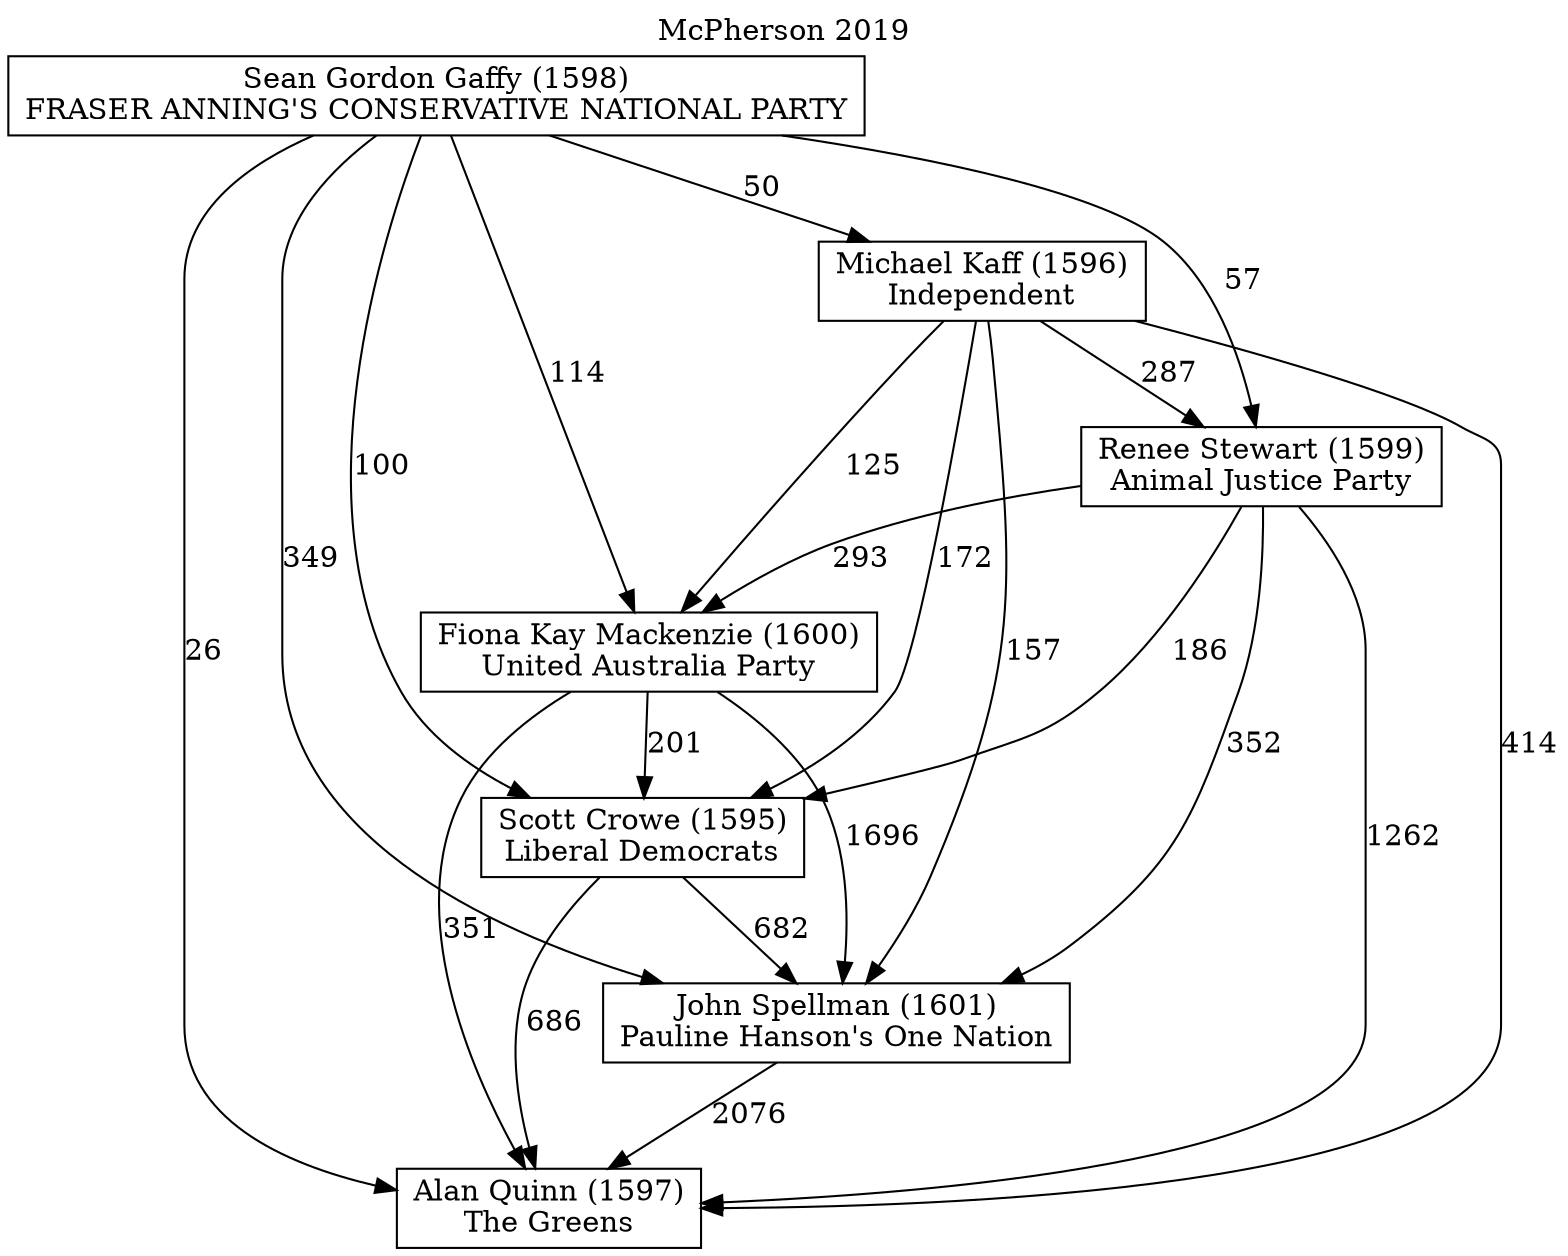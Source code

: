 // House preference flow
digraph "Alan Quinn (1597)_McPherson_2019" {
	graph [label="McPherson 2019" labelloc=t]
	node [shape=box]
	"Alan Quinn (1597)" [label="Alan Quinn (1597)
The Greens"]
	"John Spellman (1601)" [label="John Spellman (1601)
Pauline Hanson's One Nation"]
	"Scott Crowe (1595)" [label="Scott Crowe (1595)
Liberal Democrats"]
	"Fiona Kay Mackenzie (1600)" [label="Fiona Kay Mackenzie (1600)
United Australia Party"]
	"Renee Stewart (1599)" [label="Renee Stewart (1599)
Animal Justice Party"]
	"Michael Kaff (1596)" [label="Michael Kaff (1596)
Independent"]
	"Sean Gordon Gaffy (1598)" [label="Sean Gordon Gaffy (1598)
FRASER ANNING'S CONSERVATIVE NATIONAL PARTY"]
	"Alan Quinn (1597)" [label="Alan Quinn (1597)
The Greens"]
	"Scott Crowe (1595)" [label="Scott Crowe (1595)
Liberal Democrats"]
	"Fiona Kay Mackenzie (1600)" [label="Fiona Kay Mackenzie (1600)
United Australia Party"]
	"Renee Stewart (1599)" [label="Renee Stewart (1599)
Animal Justice Party"]
	"Michael Kaff (1596)" [label="Michael Kaff (1596)
Independent"]
	"Sean Gordon Gaffy (1598)" [label="Sean Gordon Gaffy (1598)
FRASER ANNING'S CONSERVATIVE NATIONAL PARTY"]
	"Alan Quinn (1597)" [label="Alan Quinn (1597)
The Greens"]
	"Fiona Kay Mackenzie (1600)" [label="Fiona Kay Mackenzie (1600)
United Australia Party"]
	"Renee Stewart (1599)" [label="Renee Stewart (1599)
Animal Justice Party"]
	"Michael Kaff (1596)" [label="Michael Kaff (1596)
Independent"]
	"Sean Gordon Gaffy (1598)" [label="Sean Gordon Gaffy (1598)
FRASER ANNING'S CONSERVATIVE NATIONAL PARTY"]
	"Alan Quinn (1597)" [label="Alan Quinn (1597)
The Greens"]
	"Renee Stewart (1599)" [label="Renee Stewart (1599)
Animal Justice Party"]
	"Michael Kaff (1596)" [label="Michael Kaff (1596)
Independent"]
	"Sean Gordon Gaffy (1598)" [label="Sean Gordon Gaffy (1598)
FRASER ANNING'S CONSERVATIVE NATIONAL PARTY"]
	"Alan Quinn (1597)" [label="Alan Quinn (1597)
The Greens"]
	"Michael Kaff (1596)" [label="Michael Kaff (1596)
Independent"]
	"Sean Gordon Gaffy (1598)" [label="Sean Gordon Gaffy (1598)
FRASER ANNING'S CONSERVATIVE NATIONAL PARTY"]
	"Alan Quinn (1597)" [label="Alan Quinn (1597)
The Greens"]
	"Sean Gordon Gaffy (1598)" [label="Sean Gordon Gaffy (1598)
FRASER ANNING'S CONSERVATIVE NATIONAL PARTY"]
	"Sean Gordon Gaffy (1598)" [label="Sean Gordon Gaffy (1598)
FRASER ANNING'S CONSERVATIVE NATIONAL PARTY"]
	"Michael Kaff (1596)" [label="Michael Kaff (1596)
Independent"]
	"Sean Gordon Gaffy (1598)" [label="Sean Gordon Gaffy (1598)
FRASER ANNING'S CONSERVATIVE NATIONAL PARTY"]
	"Sean Gordon Gaffy (1598)" [label="Sean Gordon Gaffy (1598)
FRASER ANNING'S CONSERVATIVE NATIONAL PARTY"]
	"Renee Stewart (1599)" [label="Renee Stewart (1599)
Animal Justice Party"]
	"Michael Kaff (1596)" [label="Michael Kaff (1596)
Independent"]
	"Sean Gordon Gaffy (1598)" [label="Sean Gordon Gaffy (1598)
FRASER ANNING'S CONSERVATIVE NATIONAL PARTY"]
	"Renee Stewart (1599)" [label="Renee Stewart (1599)
Animal Justice Party"]
	"Sean Gordon Gaffy (1598)" [label="Sean Gordon Gaffy (1598)
FRASER ANNING'S CONSERVATIVE NATIONAL PARTY"]
	"Sean Gordon Gaffy (1598)" [label="Sean Gordon Gaffy (1598)
FRASER ANNING'S CONSERVATIVE NATIONAL PARTY"]
	"Michael Kaff (1596)" [label="Michael Kaff (1596)
Independent"]
	"Sean Gordon Gaffy (1598)" [label="Sean Gordon Gaffy (1598)
FRASER ANNING'S CONSERVATIVE NATIONAL PARTY"]
	"Sean Gordon Gaffy (1598)" [label="Sean Gordon Gaffy (1598)
FRASER ANNING'S CONSERVATIVE NATIONAL PARTY"]
	"Fiona Kay Mackenzie (1600)" [label="Fiona Kay Mackenzie (1600)
United Australia Party"]
	"Renee Stewart (1599)" [label="Renee Stewart (1599)
Animal Justice Party"]
	"Michael Kaff (1596)" [label="Michael Kaff (1596)
Independent"]
	"Sean Gordon Gaffy (1598)" [label="Sean Gordon Gaffy (1598)
FRASER ANNING'S CONSERVATIVE NATIONAL PARTY"]
	"Fiona Kay Mackenzie (1600)" [label="Fiona Kay Mackenzie (1600)
United Australia Party"]
	"Michael Kaff (1596)" [label="Michael Kaff (1596)
Independent"]
	"Sean Gordon Gaffy (1598)" [label="Sean Gordon Gaffy (1598)
FRASER ANNING'S CONSERVATIVE NATIONAL PARTY"]
	"Fiona Kay Mackenzie (1600)" [label="Fiona Kay Mackenzie (1600)
United Australia Party"]
	"Sean Gordon Gaffy (1598)" [label="Sean Gordon Gaffy (1598)
FRASER ANNING'S CONSERVATIVE NATIONAL PARTY"]
	"Sean Gordon Gaffy (1598)" [label="Sean Gordon Gaffy (1598)
FRASER ANNING'S CONSERVATIVE NATIONAL PARTY"]
	"Michael Kaff (1596)" [label="Michael Kaff (1596)
Independent"]
	"Sean Gordon Gaffy (1598)" [label="Sean Gordon Gaffy (1598)
FRASER ANNING'S CONSERVATIVE NATIONAL PARTY"]
	"Sean Gordon Gaffy (1598)" [label="Sean Gordon Gaffy (1598)
FRASER ANNING'S CONSERVATIVE NATIONAL PARTY"]
	"Renee Stewart (1599)" [label="Renee Stewart (1599)
Animal Justice Party"]
	"Michael Kaff (1596)" [label="Michael Kaff (1596)
Independent"]
	"Sean Gordon Gaffy (1598)" [label="Sean Gordon Gaffy (1598)
FRASER ANNING'S CONSERVATIVE NATIONAL PARTY"]
	"Renee Stewart (1599)" [label="Renee Stewart (1599)
Animal Justice Party"]
	"Sean Gordon Gaffy (1598)" [label="Sean Gordon Gaffy (1598)
FRASER ANNING'S CONSERVATIVE NATIONAL PARTY"]
	"Sean Gordon Gaffy (1598)" [label="Sean Gordon Gaffy (1598)
FRASER ANNING'S CONSERVATIVE NATIONAL PARTY"]
	"Michael Kaff (1596)" [label="Michael Kaff (1596)
Independent"]
	"Sean Gordon Gaffy (1598)" [label="Sean Gordon Gaffy (1598)
FRASER ANNING'S CONSERVATIVE NATIONAL PARTY"]
	"Sean Gordon Gaffy (1598)" [label="Sean Gordon Gaffy (1598)
FRASER ANNING'S CONSERVATIVE NATIONAL PARTY"]
	"Scott Crowe (1595)" [label="Scott Crowe (1595)
Liberal Democrats"]
	"Fiona Kay Mackenzie (1600)" [label="Fiona Kay Mackenzie (1600)
United Australia Party"]
	"Renee Stewart (1599)" [label="Renee Stewart (1599)
Animal Justice Party"]
	"Michael Kaff (1596)" [label="Michael Kaff (1596)
Independent"]
	"Sean Gordon Gaffy (1598)" [label="Sean Gordon Gaffy (1598)
FRASER ANNING'S CONSERVATIVE NATIONAL PARTY"]
	"Scott Crowe (1595)" [label="Scott Crowe (1595)
Liberal Democrats"]
	"Renee Stewart (1599)" [label="Renee Stewart (1599)
Animal Justice Party"]
	"Michael Kaff (1596)" [label="Michael Kaff (1596)
Independent"]
	"Sean Gordon Gaffy (1598)" [label="Sean Gordon Gaffy (1598)
FRASER ANNING'S CONSERVATIVE NATIONAL PARTY"]
	"Scott Crowe (1595)" [label="Scott Crowe (1595)
Liberal Democrats"]
	"Michael Kaff (1596)" [label="Michael Kaff (1596)
Independent"]
	"Sean Gordon Gaffy (1598)" [label="Sean Gordon Gaffy (1598)
FRASER ANNING'S CONSERVATIVE NATIONAL PARTY"]
	"Scott Crowe (1595)" [label="Scott Crowe (1595)
Liberal Democrats"]
	"Sean Gordon Gaffy (1598)" [label="Sean Gordon Gaffy (1598)
FRASER ANNING'S CONSERVATIVE NATIONAL PARTY"]
	"Sean Gordon Gaffy (1598)" [label="Sean Gordon Gaffy (1598)
FRASER ANNING'S CONSERVATIVE NATIONAL PARTY"]
	"Michael Kaff (1596)" [label="Michael Kaff (1596)
Independent"]
	"Sean Gordon Gaffy (1598)" [label="Sean Gordon Gaffy (1598)
FRASER ANNING'S CONSERVATIVE NATIONAL PARTY"]
	"Sean Gordon Gaffy (1598)" [label="Sean Gordon Gaffy (1598)
FRASER ANNING'S CONSERVATIVE NATIONAL PARTY"]
	"Renee Stewart (1599)" [label="Renee Stewart (1599)
Animal Justice Party"]
	"Michael Kaff (1596)" [label="Michael Kaff (1596)
Independent"]
	"Sean Gordon Gaffy (1598)" [label="Sean Gordon Gaffy (1598)
FRASER ANNING'S CONSERVATIVE NATIONAL PARTY"]
	"Renee Stewart (1599)" [label="Renee Stewart (1599)
Animal Justice Party"]
	"Sean Gordon Gaffy (1598)" [label="Sean Gordon Gaffy (1598)
FRASER ANNING'S CONSERVATIVE NATIONAL PARTY"]
	"Sean Gordon Gaffy (1598)" [label="Sean Gordon Gaffy (1598)
FRASER ANNING'S CONSERVATIVE NATIONAL PARTY"]
	"Michael Kaff (1596)" [label="Michael Kaff (1596)
Independent"]
	"Sean Gordon Gaffy (1598)" [label="Sean Gordon Gaffy (1598)
FRASER ANNING'S CONSERVATIVE NATIONAL PARTY"]
	"Sean Gordon Gaffy (1598)" [label="Sean Gordon Gaffy (1598)
FRASER ANNING'S CONSERVATIVE NATIONAL PARTY"]
	"Fiona Kay Mackenzie (1600)" [label="Fiona Kay Mackenzie (1600)
United Australia Party"]
	"Renee Stewart (1599)" [label="Renee Stewart (1599)
Animal Justice Party"]
	"Michael Kaff (1596)" [label="Michael Kaff (1596)
Independent"]
	"Sean Gordon Gaffy (1598)" [label="Sean Gordon Gaffy (1598)
FRASER ANNING'S CONSERVATIVE NATIONAL PARTY"]
	"Fiona Kay Mackenzie (1600)" [label="Fiona Kay Mackenzie (1600)
United Australia Party"]
	"Michael Kaff (1596)" [label="Michael Kaff (1596)
Independent"]
	"Sean Gordon Gaffy (1598)" [label="Sean Gordon Gaffy (1598)
FRASER ANNING'S CONSERVATIVE NATIONAL PARTY"]
	"Fiona Kay Mackenzie (1600)" [label="Fiona Kay Mackenzie (1600)
United Australia Party"]
	"Sean Gordon Gaffy (1598)" [label="Sean Gordon Gaffy (1598)
FRASER ANNING'S CONSERVATIVE NATIONAL PARTY"]
	"Sean Gordon Gaffy (1598)" [label="Sean Gordon Gaffy (1598)
FRASER ANNING'S CONSERVATIVE NATIONAL PARTY"]
	"Michael Kaff (1596)" [label="Michael Kaff (1596)
Independent"]
	"Sean Gordon Gaffy (1598)" [label="Sean Gordon Gaffy (1598)
FRASER ANNING'S CONSERVATIVE NATIONAL PARTY"]
	"Sean Gordon Gaffy (1598)" [label="Sean Gordon Gaffy (1598)
FRASER ANNING'S CONSERVATIVE NATIONAL PARTY"]
	"Renee Stewart (1599)" [label="Renee Stewart (1599)
Animal Justice Party"]
	"Michael Kaff (1596)" [label="Michael Kaff (1596)
Independent"]
	"Sean Gordon Gaffy (1598)" [label="Sean Gordon Gaffy (1598)
FRASER ANNING'S CONSERVATIVE NATIONAL PARTY"]
	"Renee Stewart (1599)" [label="Renee Stewart (1599)
Animal Justice Party"]
	"Sean Gordon Gaffy (1598)" [label="Sean Gordon Gaffy (1598)
FRASER ANNING'S CONSERVATIVE NATIONAL PARTY"]
	"Sean Gordon Gaffy (1598)" [label="Sean Gordon Gaffy (1598)
FRASER ANNING'S CONSERVATIVE NATIONAL PARTY"]
	"Michael Kaff (1596)" [label="Michael Kaff (1596)
Independent"]
	"Sean Gordon Gaffy (1598)" [label="Sean Gordon Gaffy (1598)
FRASER ANNING'S CONSERVATIVE NATIONAL PARTY"]
	"Sean Gordon Gaffy (1598)" [label="Sean Gordon Gaffy (1598)
FRASER ANNING'S CONSERVATIVE NATIONAL PARTY"]
	"John Spellman (1601)" [label="John Spellman (1601)
Pauline Hanson's One Nation"]
	"Scott Crowe (1595)" [label="Scott Crowe (1595)
Liberal Democrats"]
	"Fiona Kay Mackenzie (1600)" [label="Fiona Kay Mackenzie (1600)
United Australia Party"]
	"Renee Stewart (1599)" [label="Renee Stewart (1599)
Animal Justice Party"]
	"Michael Kaff (1596)" [label="Michael Kaff (1596)
Independent"]
	"Sean Gordon Gaffy (1598)" [label="Sean Gordon Gaffy (1598)
FRASER ANNING'S CONSERVATIVE NATIONAL PARTY"]
	"John Spellman (1601)" [label="John Spellman (1601)
Pauline Hanson's One Nation"]
	"Fiona Kay Mackenzie (1600)" [label="Fiona Kay Mackenzie (1600)
United Australia Party"]
	"Renee Stewart (1599)" [label="Renee Stewart (1599)
Animal Justice Party"]
	"Michael Kaff (1596)" [label="Michael Kaff (1596)
Independent"]
	"Sean Gordon Gaffy (1598)" [label="Sean Gordon Gaffy (1598)
FRASER ANNING'S CONSERVATIVE NATIONAL PARTY"]
	"John Spellman (1601)" [label="John Spellman (1601)
Pauline Hanson's One Nation"]
	"Renee Stewart (1599)" [label="Renee Stewart (1599)
Animal Justice Party"]
	"Michael Kaff (1596)" [label="Michael Kaff (1596)
Independent"]
	"Sean Gordon Gaffy (1598)" [label="Sean Gordon Gaffy (1598)
FRASER ANNING'S CONSERVATIVE NATIONAL PARTY"]
	"John Spellman (1601)" [label="John Spellman (1601)
Pauline Hanson's One Nation"]
	"Michael Kaff (1596)" [label="Michael Kaff (1596)
Independent"]
	"Sean Gordon Gaffy (1598)" [label="Sean Gordon Gaffy (1598)
FRASER ANNING'S CONSERVATIVE NATIONAL PARTY"]
	"John Spellman (1601)" [label="John Spellman (1601)
Pauline Hanson's One Nation"]
	"Sean Gordon Gaffy (1598)" [label="Sean Gordon Gaffy (1598)
FRASER ANNING'S CONSERVATIVE NATIONAL PARTY"]
	"Sean Gordon Gaffy (1598)" [label="Sean Gordon Gaffy (1598)
FRASER ANNING'S CONSERVATIVE NATIONAL PARTY"]
	"Michael Kaff (1596)" [label="Michael Kaff (1596)
Independent"]
	"Sean Gordon Gaffy (1598)" [label="Sean Gordon Gaffy (1598)
FRASER ANNING'S CONSERVATIVE NATIONAL PARTY"]
	"Sean Gordon Gaffy (1598)" [label="Sean Gordon Gaffy (1598)
FRASER ANNING'S CONSERVATIVE NATIONAL PARTY"]
	"Renee Stewart (1599)" [label="Renee Stewart (1599)
Animal Justice Party"]
	"Michael Kaff (1596)" [label="Michael Kaff (1596)
Independent"]
	"Sean Gordon Gaffy (1598)" [label="Sean Gordon Gaffy (1598)
FRASER ANNING'S CONSERVATIVE NATIONAL PARTY"]
	"Renee Stewart (1599)" [label="Renee Stewart (1599)
Animal Justice Party"]
	"Sean Gordon Gaffy (1598)" [label="Sean Gordon Gaffy (1598)
FRASER ANNING'S CONSERVATIVE NATIONAL PARTY"]
	"Sean Gordon Gaffy (1598)" [label="Sean Gordon Gaffy (1598)
FRASER ANNING'S CONSERVATIVE NATIONAL PARTY"]
	"Michael Kaff (1596)" [label="Michael Kaff (1596)
Independent"]
	"Sean Gordon Gaffy (1598)" [label="Sean Gordon Gaffy (1598)
FRASER ANNING'S CONSERVATIVE NATIONAL PARTY"]
	"Sean Gordon Gaffy (1598)" [label="Sean Gordon Gaffy (1598)
FRASER ANNING'S CONSERVATIVE NATIONAL PARTY"]
	"Fiona Kay Mackenzie (1600)" [label="Fiona Kay Mackenzie (1600)
United Australia Party"]
	"Renee Stewart (1599)" [label="Renee Stewart (1599)
Animal Justice Party"]
	"Michael Kaff (1596)" [label="Michael Kaff (1596)
Independent"]
	"Sean Gordon Gaffy (1598)" [label="Sean Gordon Gaffy (1598)
FRASER ANNING'S CONSERVATIVE NATIONAL PARTY"]
	"Fiona Kay Mackenzie (1600)" [label="Fiona Kay Mackenzie (1600)
United Australia Party"]
	"Michael Kaff (1596)" [label="Michael Kaff (1596)
Independent"]
	"Sean Gordon Gaffy (1598)" [label="Sean Gordon Gaffy (1598)
FRASER ANNING'S CONSERVATIVE NATIONAL PARTY"]
	"Fiona Kay Mackenzie (1600)" [label="Fiona Kay Mackenzie (1600)
United Australia Party"]
	"Sean Gordon Gaffy (1598)" [label="Sean Gordon Gaffy (1598)
FRASER ANNING'S CONSERVATIVE NATIONAL PARTY"]
	"Sean Gordon Gaffy (1598)" [label="Sean Gordon Gaffy (1598)
FRASER ANNING'S CONSERVATIVE NATIONAL PARTY"]
	"Michael Kaff (1596)" [label="Michael Kaff (1596)
Independent"]
	"Sean Gordon Gaffy (1598)" [label="Sean Gordon Gaffy (1598)
FRASER ANNING'S CONSERVATIVE NATIONAL PARTY"]
	"Sean Gordon Gaffy (1598)" [label="Sean Gordon Gaffy (1598)
FRASER ANNING'S CONSERVATIVE NATIONAL PARTY"]
	"Renee Stewart (1599)" [label="Renee Stewart (1599)
Animal Justice Party"]
	"Michael Kaff (1596)" [label="Michael Kaff (1596)
Independent"]
	"Sean Gordon Gaffy (1598)" [label="Sean Gordon Gaffy (1598)
FRASER ANNING'S CONSERVATIVE NATIONAL PARTY"]
	"Renee Stewart (1599)" [label="Renee Stewart (1599)
Animal Justice Party"]
	"Sean Gordon Gaffy (1598)" [label="Sean Gordon Gaffy (1598)
FRASER ANNING'S CONSERVATIVE NATIONAL PARTY"]
	"Sean Gordon Gaffy (1598)" [label="Sean Gordon Gaffy (1598)
FRASER ANNING'S CONSERVATIVE NATIONAL PARTY"]
	"Michael Kaff (1596)" [label="Michael Kaff (1596)
Independent"]
	"Sean Gordon Gaffy (1598)" [label="Sean Gordon Gaffy (1598)
FRASER ANNING'S CONSERVATIVE NATIONAL PARTY"]
	"Sean Gordon Gaffy (1598)" [label="Sean Gordon Gaffy (1598)
FRASER ANNING'S CONSERVATIVE NATIONAL PARTY"]
	"Scott Crowe (1595)" [label="Scott Crowe (1595)
Liberal Democrats"]
	"Fiona Kay Mackenzie (1600)" [label="Fiona Kay Mackenzie (1600)
United Australia Party"]
	"Renee Stewart (1599)" [label="Renee Stewart (1599)
Animal Justice Party"]
	"Michael Kaff (1596)" [label="Michael Kaff (1596)
Independent"]
	"Sean Gordon Gaffy (1598)" [label="Sean Gordon Gaffy (1598)
FRASER ANNING'S CONSERVATIVE NATIONAL PARTY"]
	"Scott Crowe (1595)" [label="Scott Crowe (1595)
Liberal Democrats"]
	"Renee Stewart (1599)" [label="Renee Stewart (1599)
Animal Justice Party"]
	"Michael Kaff (1596)" [label="Michael Kaff (1596)
Independent"]
	"Sean Gordon Gaffy (1598)" [label="Sean Gordon Gaffy (1598)
FRASER ANNING'S CONSERVATIVE NATIONAL PARTY"]
	"Scott Crowe (1595)" [label="Scott Crowe (1595)
Liberal Democrats"]
	"Michael Kaff (1596)" [label="Michael Kaff (1596)
Independent"]
	"Sean Gordon Gaffy (1598)" [label="Sean Gordon Gaffy (1598)
FRASER ANNING'S CONSERVATIVE NATIONAL PARTY"]
	"Scott Crowe (1595)" [label="Scott Crowe (1595)
Liberal Democrats"]
	"Sean Gordon Gaffy (1598)" [label="Sean Gordon Gaffy (1598)
FRASER ANNING'S CONSERVATIVE NATIONAL PARTY"]
	"Sean Gordon Gaffy (1598)" [label="Sean Gordon Gaffy (1598)
FRASER ANNING'S CONSERVATIVE NATIONAL PARTY"]
	"Michael Kaff (1596)" [label="Michael Kaff (1596)
Independent"]
	"Sean Gordon Gaffy (1598)" [label="Sean Gordon Gaffy (1598)
FRASER ANNING'S CONSERVATIVE NATIONAL PARTY"]
	"Sean Gordon Gaffy (1598)" [label="Sean Gordon Gaffy (1598)
FRASER ANNING'S CONSERVATIVE NATIONAL PARTY"]
	"Renee Stewart (1599)" [label="Renee Stewart (1599)
Animal Justice Party"]
	"Michael Kaff (1596)" [label="Michael Kaff (1596)
Independent"]
	"Sean Gordon Gaffy (1598)" [label="Sean Gordon Gaffy (1598)
FRASER ANNING'S CONSERVATIVE NATIONAL PARTY"]
	"Renee Stewart (1599)" [label="Renee Stewart (1599)
Animal Justice Party"]
	"Sean Gordon Gaffy (1598)" [label="Sean Gordon Gaffy (1598)
FRASER ANNING'S CONSERVATIVE NATIONAL PARTY"]
	"Sean Gordon Gaffy (1598)" [label="Sean Gordon Gaffy (1598)
FRASER ANNING'S CONSERVATIVE NATIONAL PARTY"]
	"Michael Kaff (1596)" [label="Michael Kaff (1596)
Independent"]
	"Sean Gordon Gaffy (1598)" [label="Sean Gordon Gaffy (1598)
FRASER ANNING'S CONSERVATIVE NATIONAL PARTY"]
	"Sean Gordon Gaffy (1598)" [label="Sean Gordon Gaffy (1598)
FRASER ANNING'S CONSERVATIVE NATIONAL PARTY"]
	"Fiona Kay Mackenzie (1600)" [label="Fiona Kay Mackenzie (1600)
United Australia Party"]
	"Renee Stewart (1599)" [label="Renee Stewart (1599)
Animal Justice Party"]
	"Michael Kaff (1596)" [label="Michael Kaff (1596)
Independent"]
	"Sean Gordon Gaffy (1598)" [label="Sean Gordon Gaffy (1598)
FRASER ANNING'S CONSERVATIVE NATIONAL PARTY"]
	"Fiona Kay Mackenzie (1600)" [label="Fiona Kay Mackenzie (1600)
United Australia Party"]
	"Michael Kaff (1596)" [label="Michael Kaff (1596)
Independent"]
	"Sean Gordon Gaffy (1598)" [label="Sean Gordon Gaffy (1598)
FRASER ANNING'S CONSERVATIVE NATIONAL PARTY"]
	"Fiona Kay Mackenzie (1600)" [label="Fiona Kay Mackenzie (1600)
United Australia Party"]
	"Sean Gordon Gaffy (1598)" [label="Sean Gordon Gaffy (1598)
FRASER ANNING'S CONSERVATIVE NATIONAL PARTY"]
	"Sean Gordon Gaffy (1598)" [label="Sean Gordon Gaffy (1598)
FRASER ANNING'S CONSERVATIVE NATIONAL PARTY"]
	"Michael Kaff (1596)" [label="Michael Kaff (1596)
Independent"]
	"Sean Gordon Gaffy (1598)" [label="Sean Gordon Gaffy (1598)
FRASER ANNING'S CONSERVATIVE NATIONAL PARTY"]
	"Sean Gordon Gaffy (1598)" [label="Sean Gordon Gaffy (1598)
FRASER ANNING'S CONSERVATIVE NATIONAL PARTY"]
	"Renee Stewart (1599)" [label="Renee Stewart (1599)
Animal Justice Party"]
	"Michael Kaff (1596)" [label="Michael Kaff (1596)
Independent"]
	"Sean Gordon Gaffy (1598)" [label="Sean Gordon Gaffy (1598)
FRASER ANNING'S CONSERVATIVE NATIONAL PARTY"]
	"Renee Stewart (1599)" [label="Renee Stewart (1599)
Animal Justice Party"]
	"Sean Gordon Gaffy (1598)" [label="Sean Gordon Gaffy (1598)
FRASER ANNING'S CONSERVATIVE NATIONAL PARTY"]
	"Sean Gordon Gaffy (1598)" [label="Sean Gordon Gaffy (1598)
FRASER ANNING'S CONSERVATIVE NATIONAL PARTY"]
	"Michael Kaff (1596)" [label="Michael Kaff (1596)
Independent"]
	"Sean Gordon Gaffy (1598)" [label="Sean Gordon Gaffy (1598)
FRASER ANNING'S CONSERVATIVE NATIONAL PARTY"]
	"Sean Gordon Gaffy (1598)" [label="Sean Gordon Gaffy (1598)
FRASER ANNING'S CONSERVATIVE NATIONAL PARTY"]
	"John Spellman (1601)" -> "Alan Quinn (1597)" [label=2076]
	"Scott Crowe (1595)" -> "John Spellman (1601)" [label=682]
	"Fiona Kay Mackenzie (1600)" -> "Scott Crowe (1595)" [label=201]
	"Renee Stewart (1599)" -> "Fiona Kay Mackenzie (1600)" [label=293]
	"Michael Kaff (1596)" -> "Renee Stewart (1599)" [label=287]
	"Sean Gordon Gaffy (1598)" -> "Michael Kaff (1596)" [label=50]
	"Scott Crowe (1595)" -> "Alan Quinn (1597)" [label=686]
	"Fiona Kay Mackenzie (1600)" -> "Alan Quinn (1597)" [label=351]
	"Renee Stewart (1599)" -> "Alan Quinn (1597)" [label=1262]
	"Michael Kaff (1596)" -> "Alan Quinn (1597)" [label=414]
	"Sean Gordon Gaffy (1598)" -> "Alan Quinn (1597)" [label=26]
	"Sean Gordon Gaffy (1598)" -> "Renee Stewart (1599)" [label=57]
	"Michael Kaff (1596)" -> "Fiona Kay Mackenzie (1600)" [label=125]
	"Sean Gordon Gaffy (1598)" -> "Fiona Kay Mackenzie (1600)" [label=114]
	"Renee Stewart (1599)" -> "Scott Crowe (1595)" [label=186]
	"Michael Kaff (1596)" -> "Scott Crowe (1595)" [label=172]
	"Sean Gordon Gaffy (1598)" -> "Scott Crowe (1595)" [label=100]
	"Fiona Kay Mackenzie (1600)" -> "John Spellman (1601)" [label=1696]
	"Renee Stewart (1599)" -> "John Spellman (1601)" [label=352]
	"Michael Kaff (1596)" -> "John Spellman (1601)" [label=157]
	"Sean Gordon Gaffy (1598)" -> "John Spellman (1601)" [label=349]
}
